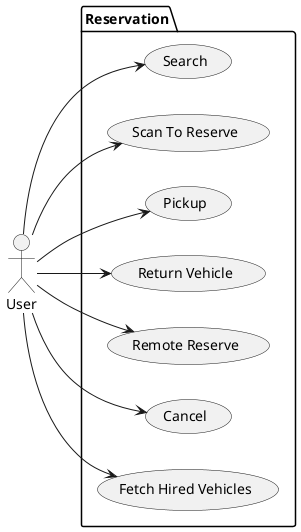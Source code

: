 @startuml

left to right direction
actor "User" as usr
package Reservation {
usecase "Search" as uc1
usecase "Scan To Reserve" as uc2
usecase "Pickup" as uc3
usecase "Return Vehicle" as uc4
usecase "Remote Reserve" as uc5
usecase "Cancel" as uc6
usecase "Fetch Hired Vehicles" as uc7
}

usr --> uc1
usr --> uc2
usr --> uc3
usr --> uc4
usr --> uc5
usr --> uc6
usr --> uc7


@enduml
